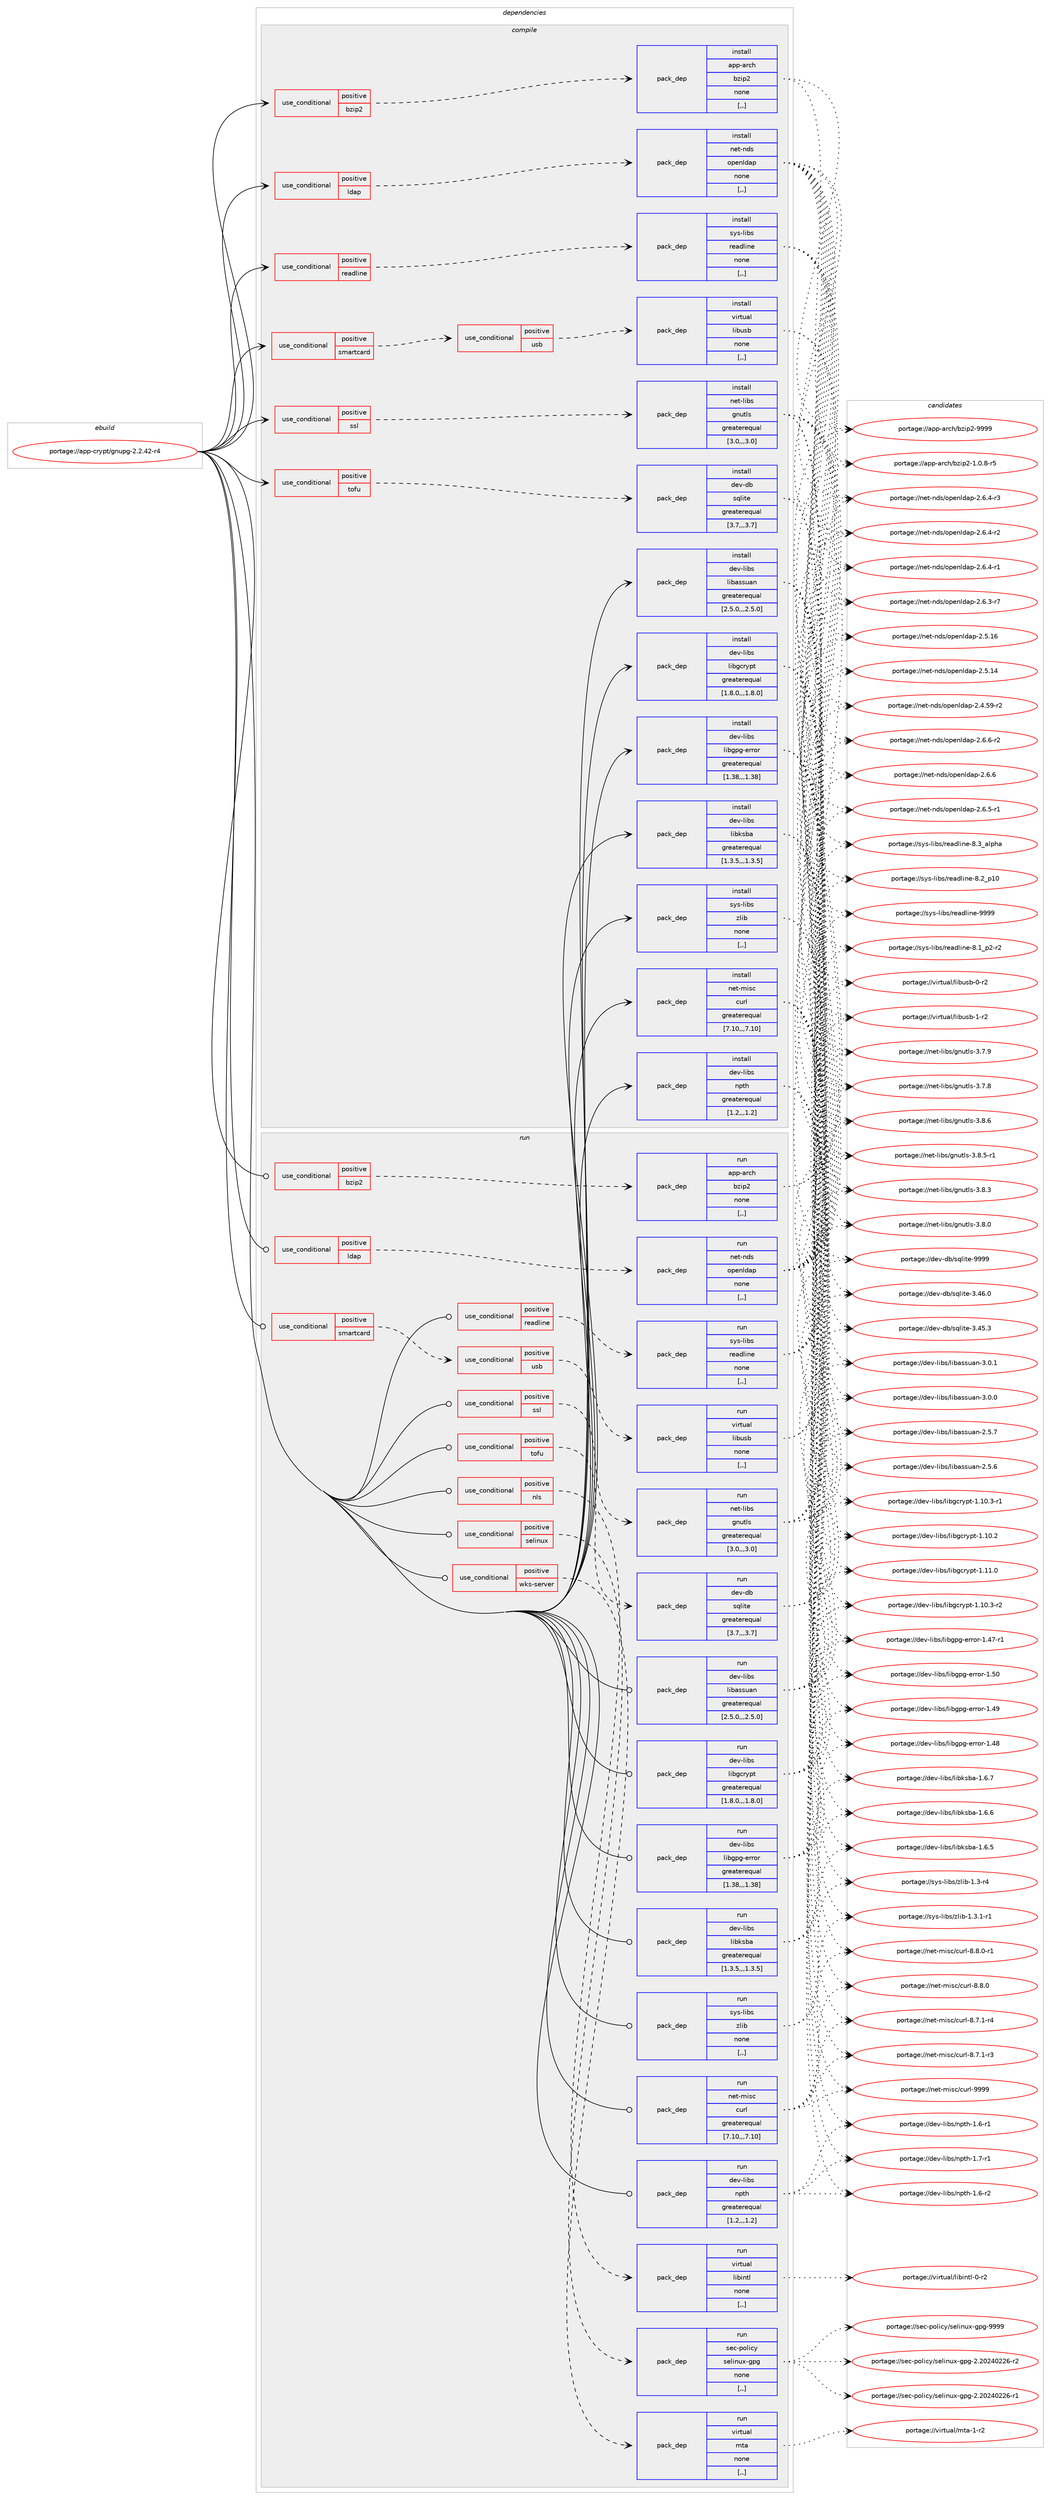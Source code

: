 digraph prolog {

# *************
# Graph options
# *************

newrank=true;
concentrate=true;
compound=true;
graph [rankdir=LR,fontname=Helvetica,fontsize=10,ranksep=1.5];#, ranksep=2.5, nodesep=0.2];
edge  [arrowhead=vee];
node  [fontname=Helvetica,fontsize=10];

# **********
# The ebuild
# **********

subgraph cluster_leftcol {
color=gray;
label=<<i>ebuild</i>>;
id [label="portage://app-crypt/gnupg-2.2.42-r4", color=red, width=4, href="../app-crypt/gnupg-2.2.42-r4.svg"];
}

# ****************
# The dependencies
# ****************

subgraph cluster_midcol {
color=gray;
label=<<i>dependencies</i>>;
subgraph cluster_compile {
fillcolor="#eeeeee";
style=filled;
label=<<i>compile</i>>;
subgraph cond3407 {
dependency12754 [label=<<TABLE BORDER="0" CELLBORDER="1" CELLSPACING="0" CELLPADDING="4"><TR><TD ROWSPAN="3" CELLPADDING="10">use_conditional</TD></TR><TR><TD>positive</TD></TR><TR><TD>bzip2</TD></TR></TABLE>>, shape=none, color=red];
subgraph pack9278 {
dependency12755 [label=<<TABLE BORDER="0" CELLBORDER="1" CELLSPACING="0" CELLPADDING="4" WIDTH="220"><TR><TD ROWSPAN="6" CELLPADDING="30">pack_dep</TD></TR><TR><TD WIDTH="110">install</TD></TR><TR><TD>app-arch</TD></TR><TR><TD>bzip2</TD></TR><TR><TD>none</TD></TR><TR><TD>[,,]</TD></TR></TABLE>>, shape=none, color=blue];
}
dependency12754:e -> dependency12755:w [weight=20,style="dashed",arrowhead="vee"];
}
id:e -> dependency12754:w [weight=20,style="solid",arrowhead="vee"];
subgraph cond3408 {
dependency12756 [label=<<TABLE BORDER="0" CELLBORDER="1" CELLSPACING="0" CELLPADDING="4"><TR><TD ROWSPAN="3" CELLPADDING="10">use_conditional</TD></TR><TR><TD>positive</TD></TR><TR><TD>ldap</TD></TR></TABLE>>, shape=none, color=red];
subgraph pack9279 {
dependency12757 [label=<<TABLE BORDER="0" CELLBORDER="1" CELLSPACING="0" CELLPADDING="4" WIDTH="220"><TR><TD ROWSPAN="6" CELLPADDING="30">pack_dep</TD></TR><TR><TD WIDTH="110">install</TD></TR><TR><TD>net-nds</TD></TR><TR><TD>openldap</TD></TR><TR><TD>none</TD></TR><TR><TD>[,,]</TD></TR></TABLE>>, shape=none, color=blue];
}
dependency12756:e -> dependency12757:w [weight=20,style="dashed",arrowhead="vee"];
}
id:e -> dependency12756:w [weight=20,style="solid",arrowhead="vee"];
subgraph cond3409 {
dependency12758 [label=<<TABLE BORDER="0" CELLBORDER="1" CELLSPACING="0" CELLPADDING="4"><TR><TD ROWSPAN="3" CELLPADDING="10">use_conditional</TD></TR><TR><TD>positive</TD></TR><TR><TD>readline</TD></TR></TABLE>>, shape=none, color=red];
subgraph pack9280 {
dependency12759 [label=<<TABLE BORDER="0" CELLBORDER="1" CELLSPACING="0" CELLPADDING="4" WIDTH="220"><TR><TD ROWSPAN="6" CELLPADDING="30">pack_dep</TD></TR><TR><TD WIDTH="110">install</TD></TR><TR><TD>sys-libs</TD></TR><TR><TD>readline</TD></TR><TR><TD>none</TD></TR><TR><TD>[,,]</TD></TR></TABLE>>, shape=none, color=blue];
}
dependency12758:e -> dependency12759:w [weight=20,style="dashed",arrowhead="vee"];
}
id:e -> dependency12758:w [weight=20,style="solid",arrowhead="vee"];
subgraph cond3410 {
dependency12760 [label=<<TABLE BORDER="0" CELLBORDER="1" CELLSPACING="0" CELLPADDING="4"><TR><TD ROWSPAN="3" CELLPADDING="10">use_conditional</TD></TR><TR><TD>positive</TD></TR><TR><TD>smartcard</TD></TR></TABLE>>, shape=none, color=red];
subgraph cond3411 {
dependency12761 [label=<<TABLE BORDER="0" CELLBORDER="1" CELLSPACING="0" CELLPADDING="4"><TR><TD ROWSPAN="3" CELLPADDING="10">use_conditional</TD></TR><TR><TD>positive</TD></TR><TR><TD>usb</TD></TR></TABLE>>, shape=none, color=red];
subgraph pack9281 {
dependency12762 [label=<<TABLE BORDER="0" CELLBORDER="1" CELLSPACING="0" CELLPADDING="4" WIDTH="220"><TR><TD ROWSPAN="6" CELLPADDING="30">pack_dep</TD></TR><TR><TD WIDTH="110">install</TD></TR><TR><TD>virtual</TD></TR><TR><TD>libusb</TD></TR><TR><TD>none</TD></TR><TR><TD>[,,]</TD></TR></TABLE>>, shape=none, color=blue];
}
dependency12761:e -> dependency12762:w [weight=20,style="dashed",arrowhead="vee"];
}
dependency12760:e -> dependency12761:w [weight=20,style="dashed",arrowhead="vee"];
}
id:e -> dependency12760:w [weight=20,style="solid",arrowhead="vee"];
subgraph cond3412 {
dependency12763 [label=<<TABLE BORDER="0" CELLBORDER="1" CELLSPACING="0" CELLPADDING="4"><TR><TD ROWSPAN="3" CELLPADDING="10">use_conditional</TD></TR><TR><TD>positive</TD></TR><TR><TD>ssl</TD></TR></TABLE>>, shape=none, color=red];
subgraph pack9282 {
dependency12764 [label=<<TABLE BORDER="0" CELLBORDER="1" CELLSPACING="0" CELLPADDING="4" WIDTH="220"><TR><TD ROWSPAN="6" CELLPADDING="30">pack_dep</TD></TR><TR><TD WIDTH="110">install</TD></TR><TR><TD>net-libs</TD></TR><TR><TD>gnutls</TD></TR><TR><TD>greaterequal</TD></TR><TR><TD>[3.0,,,3.0]</TD></TR></TABLE>>, shape=none, color=blue];
}
dependency12763:e -> dependency12764:w [weight=20,style="dashed",arrowhead="vee"];
}
id:e -> dependency12763:w [weight=20,style="solid",arrowhead="vee"];
subgraph cond3413 {
dependency12765 [label=<<TABLE BORDER="0" CELLBORDER="1" CELLSPACING="0" CELLPADDING="4"><TR><TD ROWSPAN="3" CELLPADDING="10">use_conditional</TD></TR><TR><TD>positive</TD></TR><TR><TD>tofu</TD></TR></TABLE>>, shape=none, color=red];
subgraph pack9283 {
dependency12766 [label=<<TABLE BORDER="0" CELLBORDER="1" CELLSPACING="0" CELLPADDING="4" WIDTH="220"><TR><TD ROWSPAN="6" CELLPADDING="30">pack_dep</TD></TR><TR><TD WIDTH="110">install</TD></TR><TR><TD>dev-db</TD></TR><TR><TD>sqlite</TD></TR><TR><TD>greaterequal</TD></TR><TR><TD>[3.7,,,3.7]</TD></TR></TABLE>>, shape=none, color=blue];
}
dependency12765:e -> dependency12766:w [weight=20,style="dashed",arrowhead="vee"];
}
id:e -> dependency12765:w [weight=20,style="solid",arrowhead="vee"];
subgraph pack9284 {
dependency12767 [label=<<TABLE BORDER="0" CELLBORDER="1" CELLSPACING="0" CELLPADDING="4" WIDTH="220"><TR><TD ROWSPAN="6" CELLPADDING="30">pack_dep</TD></TR><TR><TD WIDTH="110">install</TD></TR><TR><TD>dev-libs</TD></TR><TR><TD>libassuan</TD></TR><TR><TD>greaterequal</TD></TR><TR><TD>[2.5.0,,,2.5.0]</TD></TR></TABLE>>, shape=none, color=blue];
}
id:e -> dependency12767:w [weight=20,style="solid",arrowhead="vee"];
subgraph pack9285 {
dependency12768 [label=<<TABLE BORDER="0" CELLBORDER="1" CELLSPACING="0" CELLPADDING="4" WIDTH="220"><TR><TD ROWSPAN="6" CELLPADDING="30">pack_dep</TD></TR><TR><TD WIDTH="110">install</TD></TR><TR><TD>dev-libs</TD></TR><TR><TD>libgcrypt</TD></TR><TR><TD>greaterequal</TD></TR><TR><TD>[1.8.0,,,1.8.0]</TD></TR></TABLE>>, shape=none, color=blue];
}
id:e -> dependency12768:w [weight=20,style="solid",arrowhead="vee"];
subgraph pack9286 {
dependency12769 [label=<<TABLE BORDER="0" CELLBORDER="1" CELLSPACING="0" CELLPADDING="4" WIDTH="220"><TR><TD ROWSPAN="6" CELLPADDING="30">pack_dep</TD></TR><TR><TD WIDTH="110">install</TD></TR><TR><TD>dev-libs</TD></TR><TR><TD>libgpg-error</TD></TR><TR><TD>greaterequal</TD></TR><TR><TD>[1.38,,,1.38]</TD></TR></TABLE>>, shape=none, color=blue];
}
id:e -> dependency12769:w [weight=20,style="solid",arrowhead="vee"];
subgraph pack9287 {
dependency12770 [label=<<TABLE BORDER="0" CELLBORDER="1" CELLSPACING="0" CELLPADDING="4" WIDTH="220"><TR><TD ROWSPAN="6" CELLPADDING="30">pack_dep</TD></TR><TR><TD WIDTH="110">install</TD></TR><TR><TD>dev-libs</TD></TR><TR><TD>libksba</TD></TR><TR><TD>greaterequal</TD></TR><TR><TD>[1.3.5,,,1.3.5]</TD></TR></TABLE>>, shape=none, color=blue];
}
id:e -> dependency12770:w [weight=20,style="solid",arrowhead="vee"];
subgraph pack9288 {
dependency12771 [label=<<TABLE BORDER="0" CELLBORDER="1" CELLSPACING="0" CELLPADDING="4" WIDTH="220"><TR><TD ROWSPAN="6" CELLPADDING="30">pack_dep</TD></TR><TR><TD WIDTH="110">install</TD></TR><TR><TD>dev-libs</TD></TR><TR><TD>npth</TD></TR><TR><TD>greaterequal</TD></TR><TR><TD>[1.2,,,1.2]</TD></TR></TABLE>>, shape=none, color=blue];
}
id:e -> dependency12771:w [weight=20,style="solid",arrowhead="vee"];
subgraph pack9289 {
dependency12772 [label=<<TABLE BORDER="0" CELLBORDER="1" CELLSPACING="0" CELLPADDING="4" WIDTH="220"><TR><TD ROWSPAN="6" CELLPADDING="30">pack_dep</TD></TR><TR><TD WIDTH="110">install</TD></TR><TR><TD>net-misc</TD></TR><TR><TD>curl</TD></TR><TR><TD>greaterequal</TD></TR><TR><TD>[7.10,,,7.10]</TD></TR></TABLE>>, shape=none, color=blue];
}
id:e -> dependency12772:w [weight=20,style="solid",arrowhead="vee"];
subgraph pack9290 {
dependency12773 [label=<<TABLE BORDER="0" CELLBORDER="1" CELLSPACING="0" CELLPADDING="4" WIDTH="220"><TR><TD ROWSPAN="6" CELLPADDING="30">pack_dep</TD></TR><TR><TD WIDTH="110">install</TD></TR><TR><TD>sys-libs</TD></TR><TR><TD>zlib</TD></TR><TR><TD>none</TD></TR><TR><TD>[,,]</TD></TR></TABLE>>, shape=none, color=blue];
}
id:e -> dependency12773:w [weight=20,style="solid",arrowhead="vee"];
}
subgraph cluster_compileandrun {
fillcolor="#eeeeee";
style=filled;
label=<<i>compile and run</i>>;
}
subgraph cluster_run {
fillcolor="#eeeeee";
style=filled;
label=<<i>run</i>>;
subgraph cond3414 {
dependency12774 [label=<<TABLE BORDER="0" CELLBORDER="1" CELLSPACING="0" CELLPADDING="4"><TR><TD ROWSPAN="3" CELLPADDING="10">use_conditional</TD></TR><TR><TD>positive</TD></TR><TR><TD>bzip2</TD></TR></TABLE>>, shape=none, color=red];
subgraph pack9291 {
dependency12775 [label=<<TABLE BORDER="0" CELLBORDER="1" CELLSPACING="0" CELLPADDING="4" WIDTH="220"><TR><TD ROWSPAN="6" CELLPADDING="30">pack_dep</TD></TR><TR><TD WIDTH="110">run</TD></TR><TR><TD>app-arch</TD></TR><TR><TD>bzip2</TD></TR><TR><TD>none</TD></TR><TR><TD>[,,]</TD></TR></TABLE>>, shape=none, color=blue];
}
dependency12774:e -> dependency12775:w [weight=20,style="dashed",arrowhead="vee"];
}
id:e -> dependency12774:w [weight=20,style="solid",arrowhead="odot"];
subgraph cond3415 {
dependency12776 [label=<<TABLE BORDER="0" CELLBORDER="1" CELLSPACING="0" CELLPADDING="4"><TR><TD ROWSPAN="3" CELLPADDING="10">use_conditional</TD></TR><TR><TD>positive</TD></TR><TR><TD>ldap</TD></TR></TABLE>>, shape=none, color=red];
subgraph pack9292 {
dependency12777 [label=<<TABLE BORDER="0" CELLBORDER="1" CELLSPACING="0" CELLPADDING="4" WIDTH="220"><TR><TD ROWSPAN="6" CELLPADDING="30">pack_dep</TD></TR><TR><TD WIDTH="110">run</TD></TR><TR><TD>net-nds</TD></TR><TR><TD>openldap</TD></TR><TR><TD>none</TD></TR><TR><TD>[,,]</TD></TR></TABLE>>, shape=none, color=blue];
}
dependency12776:e -> dependency12777:w [weight=20,style="dashed",arrowhead="vee"];
}
id:e -> dependency12776:w [weight=20,style="solid",arrowhead="odot"];
subgraph cond3416 {
dependency12778 [label=<<TABLE BORDER="0" CELLBORDER="1" CELLSPACING="0" CELLPADDING="4"><TR><TD ROWSPAN="3" CELLPADDING="10">use_conditional</TD></TR><TR><TD>positive</TD></TR><TR><TD>nls</TD></TR></TABLE>>, shape=none, color=red];
subgraph pack9293 {
dependency12779 [label=<<TABLE BORDER="0" CELLBORDER="1" CELLSPACING="0" CELLPADDING="4" WIDTH="220"><TR><TD ROWSPAN="6" CELLPADDING="30">pack_dep</TD></TR><TR><TD WIDTH="110">run</TD></TR><TR><TD>virtual</TD></TR><TR><TD>libintl</TD></TR><TR><TD>none</TD></TR><TR><TD>[,,]</TD></TR></TABLE>>, shape=none, color=blue];
}
dependency12778:e -> dependency12779:w [weight=20,style="dashed",arrowhead="vee"];
}
id:e -> dependency12778:w [weight=20,style="solid",arrowhead="odot"];
subgraph cond3417 {
dependency12780 [label=<<TABLE BORDER="0" CELLBORDER="1" CELLSPACING="0" CELLPADDING="4"><TR><TD ROWSPAN="3" CELLPADDING="10">use_conditional</TD></TR><TR><TD>positive</TD></TR><TR><TD>readline</TD></TR></TABLE>>, shape=none, color=red];
subgraph pack9294 {
dependency12781 [label=<<TABLE BORDER="0" CELLBORDER="1" CELLSPACING="0" CELLPADDING="4" WIDTH="220"><TR><TD ROWSPAN="6" CELLPADDING="30">pack_dep</TD></TR><TR><TD WIDTH="110">run</TD></TR><TR><TD>sys-libs</TD></TR><TR><TD>readline</TD></TR><TR><TD>none</TD></TR><TR><TD>[,,]</TD></TR></TABLE>>, shape=none, color=blue];
}
dependency12780:e -> dependency12781:w [weight=20,style="dashed",arrowhead="vee"];
}
id:e -> dependency12780:w [weight=20,style="solid",arrowhead="odot"];
subgraph cond3418 {
dependency12782 [label=<<TABLE BORDER="0" CELLBORDER="1" CELLSPACING="0" CELLPADDING="4"><TR><TD ROWSPAN="3" CELLPADDING="10">use_conditional</TD></TR><TR><TD>positive</TD></TR><TR><TD>selinux</TD></TR></TABLE>>, shape=none, color=red];
subgraph pack9295 {
dependency12783 [label=<<TABLE BORDER="0" CELLBORDER="1" CELLSPACING="0" CELLPADDING="4" WIDTH="220"><TR><TD ROWSPAN="6" CELLPADDING="30">pack_dep</TD></TR><TR><TD WIDTH="110">run</TD></TR><TR><TD>sec-policy</TD></TR><TR><TD>selinux-gpg</TD></TR><TR><TD>none</TD></TR><TR><TD>[,,]</TD></TR></TABLE>>, shape=none, color=blue];
}
dependency12782:e -> dependency12783:w [weight=20,style="dashed",arrowhead="vee"];
}
id:e -> dependency12782:w [weight=20,style="solid",arrowhead="odot"];
subgraph cond3419 {
dependency12784 [label=<<TABLE BORDER="0" CELLBORDER="1" CELLSPACING="0" CELLPADDING="4"><TR><TD ROWSPAN="3" CELLPADDING="10">use_conditional</TD></TR><TR><TD>positive</TD></TR><TR><TD>smartcard</TD></TR></TABLE>>, shape=none, color=red];
subgraph cond3420 {
dependency12785 [label=<<TABLE BORDER="0" CELLBORDER="1" CELLSPACING="0" CELLPADDING="4"><TR><TD ROWSPAN="3" CELLPADDING="10">use_conditional</TD></TR><TR><TD>positive</TD></TR><TR><TD>usb</TD></TR></TABLE>>, shape=none, color=red];
subgraph pack9296 {
dependency12786 [label=<<TABLE BORDER="0" CELLBORDER="1" CELLSPACING="0" CELLPADDING="4" WIDTH="220"><TR><TD ROWSPAN="6" CELLPADDING="30">pack_dep</TD></TR><TR><TD WIDTH="110">run</TD></TR><TR><TD>virtual</TD></TR><TR><TD>libusb</TD></TR><TR><TD>none</TD></TR><TR><TD>[,,]</TD></TR></TABLE>>, shape=none, color=blue];
}
dependency12785:e -> dependency12786:w [weight=20,style="dashed",arrowhead="vee"];
}
dependency12784:e -> dependency12785:w [weight=20,style="dashed",arrowhead="vee"];
}
id:e -> dependency12784:w [weight=20,style="solid",arrowhead="odot"];
subgraph cond3421 {
dependency12787 [label=<<TABLE BORDER="0" CELLBORDER="1" CELLSPACING="0" CELLPADDING="4"><TR><TD ROWSPAN="3" CELLPADDING="10">use_conditional</TD></TR><TR><TD>positive</TD></TR><TR><TD>ssl</TD></TR></TABLE>>, shape=none, color=red];
subgraph pack9297 {
dependency12788 [label=<<TABLE BORDER="0" CELLBORDER="1" CELLSPACING="0" CELLPADDING="4" WIDTH="220"><TR><TD ROWSPAN="6" CELLPADDING="30">pack_dep</TD></TR><TR><TD WIDTH="110">run</TD></TR><TR><TD>net-libs</TD></TR><TR><TD>gnutls</TD></TR><TR><TD>greaterequal</TD></TR><TR><TD>[3.0,,,3.0]</TD></TR></TABLE>>, shape=none, color=blue];
}
dependency12787:e -> dependency12788:w [weight=20,style="dashed",arrowhead="vee"];
}
id:e -> dependency12787:w [weight=20,style="solid",arrowhead="odot"];
subgraph cond3422 {
dependency12789 [label=<<TABLE BORDER="0" CELLBORDER="1" CELLSPACING="0" CELLPADDING="4"><TR><TD ROWSPAN="3" CELLPADDING="10">use_conditional</TD></TR><TR><TD>positive</TD></TR><TR><TD>tofu</TD></TR></TABLE>>, shape=none, color=red];
subgraph pack9298 {
dependency12790 [label=<<TABLE BORDER="0" CELLBORDER="1" CELLSPACING="0" CELLPADDING="4" WIDTH="220"><TR><TD ROWSPAN="6" CELLPADDING="30">pack_dep</TD></TR><TR><TD WIDTH="110">run</TD></TR><TR><TD>dev-db</TD></TR><TR><TD>sqlite</TD></TR><TR><TD>greaterequal</TD></TR><TR><TD>[3.7,,,3.7]</TD></TR></TABLE>>, shape=none, color=blue];
}
dependency12789:e -> dependency12790:w [weight=20,style="dashed",arrowhead="vee"];
}
id:e -> dependency12789:w [weight=20,style="solid",arrowhead="odot"];
subgraph cond3423 {
dependency12791 [label=<<TABLE BORDER="0" CELLBORDER="1" CELLSPACING="0" CELLPADDING="4"><TR><TD ROWSPAN="3" CELLPADDING="10">use_conditional</TD></TR><TR><TD>positive</TD></TR><TR><TD>wks-server</TD></TR></TABLE>>, shape=none, color=red];
subgraph pack9299 {
dependency12792 [label=<<TABLE BORDER="0" CELLBORDER="1" CELLSPACING="0" CELLPADDING="4" WIDTH="220"><TR><TD ROWSPAN="6" CELLPADDING="30">pack_dep</TD></TR><TR><TD WIDTH="110">run</TD></TR><TR><TD>virtual</TD></TR><TR><TD>mta</TD></TR><TR><TD>none</TD></TR><TR><TD>[,,]</TD></TR></TABLE>>, shape=none, color=blue];
}
dependency12791:e -> dependency12792:w [weight=20,style="dashed",arrowhead="vee"];
}
id:e -> dependency12791:w [weight=20,style="solid",arrowhead="odot"];
subgraph pack9300 {
dependency12793 [label=<<TABLE BORDER="0" CELLBORDER="1" CELLSPACING="0" CELLPADDING="4" WIDTH="220"><TR><TD ROWSPAN="6" CELLPADDING="30">pack_dep</TD></TR><TR><TD WIDTH="110">run</TD></TR><TR><TD>dev-libs</TD></TR><TR><TD>libassuan</TD></TR><TR><TD>greaterequal</TD></TR><TR><TD>[2.5.0,,,2.5.0]</TD></TR></TABLE>>, shape=none, color=blue];
}
id:e -> dependency12793:w [weight=20,style="solid",arrowhead="odot"];
subgraph pack9301 {
dependency12794 [label=<<TABLE BORDER="0" CELLBORDER="1" CELLSPACING="0" CELLPADDING="4" WIDTH="220"><TR><TD ROWSPAN="6" CELLPADDING="30">pack_dep</TD></TR><TR><TD WIDTH="110">run</TD></TR><TR><TD>dev-libs</TD></TR><TR><TD>libgcrypt</TD></TR><TR><TD>greaterequal</TD></TR><TR><TD>[1.8.0,,,1.8.0]</TD></TR></TABLE>>, shape=none, color=blue];
}
id:e -> dependency12794:w [weight=20,style="solid",arrowhead="odot"];
subgraph pack9302 {
dependency12795 [label=<<TABLE BORDER="0" CELLBORDER="1" CELLSPACING="0" CELLPADDING="4" WIDTH="220"><TR><TD ROWSPAN="6" CELLPADDING="30">pack_dep</TD></TR><TR><TD WIDTH="110">run</TD></TR><TR><TD>dev-libs</TD></TR><TR><TD>libgpg-error</TD></TR><TR><TD>greaterequal</TD></TR><TR><TD>[1.38,,,1.38]</TD></TR></TABLE>>, shape=none, color=blue];
}
id:e -> dependency12795:w [weight=20,style="solid",arrowhead="odot"];
subgraph pack9303 {
dependency12796 [label=<<TABLE BORDER="0" CELLBORDER="1" CELLSPACING="0" CELLPADDING="4" WIDTH="220"><TR><TD ROWSPAN="6" CELLPADDING="30">pack_dep</TD></TR><TR><TD WIDTH="110">run</TD></TR><TR><TD>dev-libs</TD></TR><TR><TD>libksba</TD></TR><TR><TD>greaterequal</TD></TR><TR><TD>[1.3.5,,,1.3.5]</TD></TR></TABLE>>, shape=none, color=blue];
}
id:e -> dependency12796:w [weight=20,style="solid",arrowhead="odot"];
subgraph pack9304 {
dependency12797 [label=<<TABLE BORDER="0" CELLBORDER="1" CELLSPACING="0" CELLPADDING="4" WIDTH="220"><TR><TD ROWSPAN="6" CELLPADDING="30">pack_dep</TD></TR><TR><TD WIDTH="110">run</TD></TR><TR><TD>dev-libs</TD></TR><TR><TD>npth</TD></TR><TR><TD>greaterequal</TD></TR><TR><TD>[1.2,,,1.2]</TD></TR></TABLE>>, shape=none, color=blue];
}
id:e -> dependency12797:w [weight=20,style="solid",arrowhead="odot"];
subgraph pack9305 {
dependency12798 [label=<<TABLE BORDER="0" CELLBORDER="1" CELLSPACING="0" CELLPADDING="4" WIDTH="220"><TR><TD ROWSPAN="6" CELLPADDING="30">pack_dep</TD></TR><TR><TD WIDTH="110">run</TD></TR><TR><TD>net-misc</TD></TR><TR><TD>curl</TD></TR><TR><TD>greaterequal</TD></TR><TR><TD>[7.10,,,7.10]</TD></TR></TABLE>>, shape=none, color=blue];
}
id:e -> dependency12798:w [weight=20,style="solid",arrowhead="odot"];
subgraph pack9306 {
dependency12799 [label=<<TABLE BORDER="0" CELLBORDER="1" CELLSPACING="0" CELLPADDING="4" WIDTH="220"><TR><TD ROWSPAN="6" CELLPADDING="30">pack_dep</TD></TR><TR><TD WIDTH="110">run</TD></TR><TR><TD>sys-libs</TD></TR><TR><TD>zlib</TD></TR><TR><TD>none</TD></TR><TR><TD>[,,]</TD></TR></TABLE>>, shape=none, color=blue];
}
id:e -> dependency12799:w [weight=20,style="solid",arrowhead="odot"];
}
}

# **************
# The candidates
# **************

subgraph cluster_choices {
rank=same;
color=gray;
label=<<i>candidates</i>>;

subgraph choice9278 {
color=black;
nodesep=1;
choice971121124597114991044798122105112504557575757 [label="portage://app-arch/bzip2-9999", color=red, width=4,href="../app-arch/bzip2-9999.svg"];
choice971121124597114991044798122105112504549464846564511453 [label="portage://app-arch/bzip2-1.0.8-r5", color=red, width=4,href="../app-arch/bzip2-1.0.8-r5.svg"];
dependency12755:e -> choice971121124597114991044798122105112504557575757:w [style=dotted,weight="100"];
dependency12755:e -> choice971121124597114991044798122105112504549464846564511453:w [style=dotted,weight="100"];
}
subgraph choice9279 {
color=black;
nodesep=1;
choice1101011164511010011547111112101110108100971124550465446544511450 [label="portage://net-nds/openldap-2.6.6-r2", color=red, width=4,href="../net-nds/openldap-2.6.6-r2.svg"];
choice110101116451101001154711111210111010810097112455046544654 [label="portage://net-nds/openldap-2.6.6", color=red, width=4,href="../net-nds/openldap-2.6.6.svg"];
choice1101011164511010011547111112101110108100971124550465446534511449 [label="portage://net-nds/openldap-2.6.5-r1", color=red, width=4,href="../net-nds/openldap-2.6.5-r1.svg"];
choice1101011164511010011547111112101110108100971124550465446524511451 [label="portage://net-nds/openldap-2.6.4-r3", color=red, width=4,href="../net-nds/openldap-2.6.4-r3.svg"];
choice1101011164511010011547111112101110108100971124550465446524511450 [label="portage://net-nds/openldap-2.6.4-r2", color=red, width=4,href="../net-nds/openldap-2.6.4-r2.svg"];
choice1101011164511010011547111112101110108100971124550465446524511449 [label="portage://net-nds/openldap-2.6.4-r1", color=red, width=4,href="../net-nds/openldap-2.6.4-r1.svg"];
choice1101011164511010011547111112101110108100971124550465446514511455 [label="portage://net-nds/openldap-2.6.3-r7", color=red, width=4,href="../net-nds/openldap-2.6.3-r7.svg"];
choice11010111645110100115471111121011101081009711245504653464954 [label="portage://net-nds/openldap-2.5.16", color=red, width=4,href="../net-nds/openldap-2.5.16.svg"];
choice11010111645110100115471111121011101081009711245504653464952 [label="portage://net-nds/openldap-2.5.14", color=red, width=4,href="../net-nds/openldap-2.5.14.svg"];
choice110101116451101001154711111210111010810097112455046524653574511450 [label="portage://net-nds/openldap-2.4.59-r2", color=red, width=4,href="../net-nds/openldap-2.4.59-r2.svg"];
dependency12757:e -> choice1101011164511010011547111112101110108100971124550465446544511450:w [style=dotted,weight="100"];
dependency12757:e -> choice110101116451101001154711111210111010810097112455046544654:w [style=dotted,weight="100"];
dependency12757:e -> choice1101011164511010011547111112101110108100971124550465446534511449:w [style=dotted,weight="100"];
dependency12757:e -> choice1101011164511010011547111112101110108100971124550465446524511451:w [style=dotted,weight="100"];
dependency12757:e -> choice1101011164511010011547111112101110108100971124550465446524511450:w [style=dotted,weight="100"];
dependency12757:e -> choice1101011164511010011547111112101110108100971124550465446524511449:w [style=dotted,weight="100"];
dependency12757:e -> choice1101011164511010011547111112101110108100971124550465446514511455:w [style=dotted,weight="100"];
dependency12757:e -> choice11010111645110100115471111121011101081009711245504653464954:w [style=dotted,weight="100"];
dependency12757:e -> choice11010111645110100115471111121011101081009711245504653464952:w [style=dotted,weight="100"];
dependency12757:e -> choice110101116451101001154711111210111010810097112455046524653574511450:w [style=dotted,weight="100"];
}
subgraph choice9280 {
color=black;
nodesep=1;
choice115121115451081059811547114101971001081051101014557575757 [label="portage://sys-libs/readline-9999", color=red, width=4,href="../sys-libs/readline-9999.svg"];
choice1151211154510810598115471141019710010810511010145564651959710811210497 [label="portage://sys-libs/readline-8.3_alpha", color=red, width=4,href="../sys-libs/readline-8.3_alpha.svg"];
choice1151211154510810598115471141019710010810511010145564650951124948 [label="portage://sys-libs/readline-8.2_p10", color=red, width=4,href="../sys-libs/readline-8.2_p10.svg"];
choice115121115451081059811547114101971001081051101014556464995112504511450 [label="portage://sys-libs/readline-8.1_p2-r2", color=red, width=4,href="../sys-libs/readline-8.1_p2-r2.svg"];
dependency12759:e -> choice115121115451081059811547114101971001081051101014557575757:w [style=dotted,weight="100"];
dependency12759:e -> choice1151211154510810598115471141019710010810511010145564651959710811210497:w [style=dotted,weight="100"];
dependency12759:e -> choice1151211154510810598115471141019710010810511010145564650951124948:w [style=dotted,weight="100"];
dependency12759:e -> choice115121115451081059811547114101971001081051101014556464995112504511450:w [style=dotted,weight="100"];
}
subgraph choice9281 {
color=black;
nodesep=1;
choice1181051141161179710847108105981171159845494511450 [label="portage://virtual/libusb-1-r2", color=red, width=4,href="../virtual/libusb-1-r2.svg"];
choice1181051141161179710847108105981171159845484511450 [label="portage://virtual/libusb-0-r2", color=red, width=4,href="../virtual/libusb-0-r2.svg"];
dependency12762:e -> choice1181051141161179710847108105981171159845494511450:w [style=dotted,weight="100"];
dependency12762:e -> choice1181051141161179710847108105981171159845484511450:w [style=dotted,weight="100"];
}
subgraph choice9282 {
color=black;
nodesep=1;
choice110101116451081059811547103110117116108115455146564654 [label="portage://net-libs/gnutls-3.8.6", color=red, width=4,href="../net-libs/gnutls-3.8.6.svg"];
choice1101011164510810598115471031101171161081154551465646534511449 [label="portage://net-libs/gnutls-3.8.5-r1", color=red, width=4,href="../net-libs/gnutls-3.8.5-r1.svg"];
choice110101116451081059811547103110117116108115455146564651 [label="portage://net-libs/gnutls-3.8.3", color=red, width=4,href="../net-libs/gnutls-3.8.3.svg"];
choice110101116451081059811547103110117116108115455146564648 [label="portage://net-libs/gnutls-3.8.0", color=red, width=4,href="../net-libs/gnutls-3.8.0.svg"];
choice110101116451081059811547103110117116108115455146554657 [label="portage://net-libs/gnutls-3.7.9", color=red, width=4,href="../net-libs/gnutls-3.7.9.svg"];
choice110101116451081059811547103110117116108115455146554656 [label="portage://net-libs/gnutls-3.7.8", color=red, width=4,href="../net-libs/gnutls-3.7.8.svg"];
dependency12764:e -> choice110101116451081059811547103110117116108115455146564654:w [style=dotted,weight="100"];
dependency12764:e -> choice1101011164510810598115471031101171161081154551465646534511449:w [style=dotted,weight="100"];
dependency12764:e -> choice110101116451081059811547103110117116108115455146564651:w [style=dotted,weight="100"];
dependency12764:e -> choice110101116451081059811547103110117116108115455146564648:w [style=dotted,weight="100"];
dependency12764:e -> choice110101116451081059811547103110117116108115455146554657:w [style=dotted,weight="100"];
dependency12764:e -> choice110101116451081059811547103110117116108115455146554656:w [style=dotted,weight="100"];
}
subgraph choice9283 {
color=black;
nodesep=1;
choice1001011184510098471151131081051161014557575757 [label="portage://dev-db/sqlite-9999", color=red, width=4,href="../dev-db/sqlite-9999.svg"];
choice10010111845100984711511310810511610145514652544648 [label="portage://dev-db/sqlite-3.46.0", color=red, width=4,href="../dev-db/sqlite-3.46.0.svg"];
choice10010111845100984711511310810511610145514652534651 [label="portage://dev-db/sqlite-3.45.3", color=red, width=4,href="../dev-db/sqlite-3.45.3.svg"];
dependency12766:e -> choice1001011184510098471151131081051161014557575757:w [style=dotted,weight="100"];
dependency12766:e -> choice10010111845100984711511310810511610145514652544648:w [style=dotted,weight="100"];
dependency12766:e -> choice10010111845100984711511310810511610145514652534651:w [style=dotted,weight="100"];
}
subgraph choice9284 {
color=black;
nodesep=1;
choice100101118451081059811547108105989711511511797110455146484649 [label="portage://dev-libs/libassuan-3.0.1", color=red, width=4,href="../dev-libs/libassuan-3.0.1.svg"];
choice100101118451081059811547108105989711511511797110455146484648 [label="portage://dev-libs/libassuan-3.0.0", color=red, width=4,href="../dev-libs/libassuan-3.0.0.svg"];
choice100101118451081059811547108105989711511511797110455046534655 [label="portage://dev-libs/libassuan-2.5.7", color=red, width=4,href="../dev-libs/libassuan-2.5.7.svg"];
choice100101118451081059811547108105989711511511797110455046534654 [label="portage://dev-libs/libassuan-2.5.6", color=red, width=4,href="../dev-libs/libassuan-2.5.6.svg"];
dependency12767:e -> choice100101118451081059811547108105989711511511797110455146484649:w [style=dotted,weight="100"];
dependency12767:e -> choice100101118451081059811547108105989711511511797110455146484648:w [style=dotted,weight="100"];
dependency12767:e -> choice100101118451081059811547108105989711511511797110455046534655:w [style=dotted,weight="100"];
dependency12767:e -> choice100101118451081059811547108105989711511511797110455046534654:w [style=dotted,weight="100"];
}
subgraph choice9285 {
color=black;
nodesep=1;
choice100101118451081059811547108105981039911412111211645494649494648 [label="portage://dev-libs/libgcrypt-1.11.0", color=red, width=4,href="../dev-libs/libgcrypt-1.11.0.svg"];
choice1001011184510810598115471081059810399114121112116454946494846514511450 [label="portage://dev-libs/libgcrypt-1.10.3-r2", color=red, width=4,href="../dev-libs/libgcrypt-1.10.3-r2.svg"];
choice1001011184510810598115471081059810399114121112116454946494846514511449 [label="portage://dev-libs/libgcrypt-1.10.3-r1", color=red, width=4,href="../dev-libs/libgcrypt-1.10.3-r1.svg"];
choice100101118451081059811547108105981039911412111211645494649484650 [label="portage://dev-libs/libgcrypt-1.10.2", color=red, width=4,href="../dev-libs/libgcrypt-1.10.2.svg"];
dependency12768:e -> choice100101118451081059811547108105981039911412111211645494649494648:w [style=dotted,weight="100"];
dependency12768:e -> choice1001011184510810598115471081059810399114121112116454946494846514511450:w [style=dotted,weight="100"];
dependency12768:e -> choice1001011184510810598115471081059810399114121112116454946494846514511449:w [style=dotted,weight="100"];
dependency12768:e -> choice100101118451081059811547108105981039911412111211645494649484650:w [style=dotted,weight="100"];
}
subgraph choice9286 {
color=black;
nodesep=1;
choice10010111845108105981154710810598103112103451011141141111144549465348 [label="portage://dev-libs/libgpg-error-1.50", color=red, width=4,href="../dev-libs/libgpg-error-1.50.svg"];
choice10010111845108105981154710810598103112103451011141141111144549465257 [label="portage://dev-libs/libgpg-error-1.49", color=red, width=4,href="../dev-libs/libgpg-error-1.49.svg"];
choice10010111845108105981154710810598103112103451011141141111144549465256 [label="portage://dev-libs/libgpg-error-1.48", color=red, width=4,href="../dev-libs/libgpg-error-1.48.svg"];
choice100101118451081059811547108105981031121034510111411411111445494652554511449 [label="portage://dev-libs/libgpg-error-1.47-r1", color=red, width=4,href="../dev-libs/libgpg-error-1.47-r1.svg"];
dependency12769:e -> choice10010111845108105981154710810598103112103451011141141111144549465348:w [style=dotted,weight="100"];
dependency12769:e -> choice10010111845108105981154710810598103112103451011141141111144549465257:w [style=dotted,weight="100"];
dependency12769:e -> choice10010111845108105981154710810598103112103451011141141111144549465256:w [style=dotted,weight="100"];
dependency12769:e -> choice100101118451081059811547108105981031121034510111411411111445494652554511449:w [style=dotted,weight="100"];
}
subgraph choice9287 {
color=black;
nodesep=1;
choice100101118451081059811547108105981071159897454946544655 [label="portage://dev-libs/libksba-1.6.7", color=red, width=4,href="../dev-libs/libksba-1.6.7.svg"];
choice100101118451081059811547108105981071159897454946544654 [label="portage://dev-libs/libksba-1.6.6", color=red, width=4,href="../dev-libs/libksba-1.6.6.svg"];
choice100101118451081059811547108105981071159897454946544653 [label="portage://dev-libs/libksba-1.6.5", color=red, width=4,href="../dev-libs/libksba-1.6.5.svg"];
dependency12770:e -> choice100101118451081059811547108105981071159897454946544655:w [style=dotted,weight="100"];
dependency12770:e -> choice100101118451081059811547108105981071159897454946544654:w [style=dotted,weight="100"];
dependency12770:e -> choice100101118451081059811547108105981071159897454946544653:w [style=dotted,weight="100"];
}
subgraph choice9288 {
color=black;
nodesep=1;
choice100101118451081059811547110112116104454946554511449 [label="portage://dev-libs/npth-1.7-r1", color=red, width=4,href="../dev-libs/npth-1.7-r1.svg"];
choice100101118451081059811547110112116104454946544511450 [label="portage://dev-libs/npth-1.6-r2", color=red, width=4,href="../dev-libs/npth-1.6-r2.svg"];
choice100101118451081059811547110112116104454946544511449 [label="portage://dev-libs/npth-1.6-r1", color=red, width=4,href="../dev-libs/npth-1.6-r1.svg"];
dependency12771:e -> choice100101118451081059811547110112116104454946554511449:w [style=dotted,weight="100"];
dependency12771:e -> choice100101118451081059811547110112116104454946544511450:w [style=dotted,weight="100"];
dependency12771:e -> choice100101118451081059811547110112116104454946544511449:w [style=dotted,weight="100"];
}
subgraph choice9289 {
color=black;
nodesep=1;
choice110101116451091051159947991171141084557575757 [label="portage://net-misc/curl-9999", color=red, width=4,href="../net-misc/curl-9999.svg"];
choice110101116451091051159947991171141084556465646484511449 [label="portage://net-misc/curl-8.8.0-r1", color=red, width=4,href="../net-misc/curl-8.8.0-r1.svg"];
choice11010111645109105115994799117114108455646564648 [label="portage://net-misc/curl-8.8.0", color=red, width=4,href="../net-misc/curl-8.8.0.svg"];
choice110101116451091051159947991171141084556465546494511452 [label="portage://net-misc/curl-8.7.1-r4", color=red, width=4,href="../net-misc/curl-8.7.1-r4.svg"];
choice110101116451091051159947991171141084556465546494511451 [label="portage://net-misc/curl-8.7.1-r3", color=red, width=4,href="../net-misc/curl-8.7.1-r3.svg"];
dependency12772:e -> choice110101116451091051159947991171141084557575757:w [style=dotted,weight="100"];
dependency12772:e -> choice110101116451091051159947991171141084556465646484511449:w [style=dotted,weight="100"];
dependency12772:e -> choice11010111645109105115994799117114108455646564648:w [style=dotted,weight="100"];
dependency12772:e -> choice110101116451091051159947991171141084556465546494511452:w [style=dotted,weight="100"];
dependency12772:e -> choice110101116451091051159947991171141084556465546494511451:w [style=dotted,weight="100"];
}
subgraph choice9290 {
color=black;
nodesep=1;
choice115121115451081059811547122108105984549465146494511449 [label="portage://sys-libs/zlib-1.3.1-r1", color=red, width=4,href="../sys-libs/zlib-1.3.1-r1.svg"];
choice11512111545108105981154712210810598454946514511452 [label="portage://sys-libs/zlib-1.3-r4", color=red, width=4,href="../sys-libs/zlib-1.3-r4.svg"];
dependency12773:e -> choice115121115451081059811547122108105984549465146494511449:w [style=dotted,weight="100"];
dependency12773:e -> choice11512111545108105981154712210810598454946514511452:w [style=dotted,weight="100"];
}
subgraph choice9291 {
color=black;
nodesep=1;
choice971121124597114991044798122105112504557575757 [label="portage://app-arch/bzip2-9999", color=red, width=4,href="../app-arch/bzip2-9999.svg"];
choice971121124597114991044798122105112504549464846564511453 [label="portage://app-arch/bzip2-1.0.8-r5", color=red, width=4,href="../app-arch/bzip2-1.0.8-r5.svg"];
dependency12775:e -> choice971121124597114991044798122105112504557575757:w [style=dotted,weight="100"];
dependency12775:e -> choice971121124597114991044798122105112504549464846564511453:w [style=dotted,weight="100"];
}
subgraph choice9292 {
color=black;
nodesep=1;
choice1101011164511010011547111112101110108100971124550465446544511450 [label="portage://net-nds/openldap-2.6.6-r2", color=red, width=4,href="../net-nds/openldap-2.6.6-r2.svg"];
choice110101116451101001154711111210111010810097112455046544654 [label="portage://net-nds/openldap-2.6.6", color=red, width=4,href="../net-nds/openldap-2.6.6.svg"];
choice1101011164511010011547111112101110108100971124550465446534511449 [label="portage://net-nds/openldap-2.6.5-r1", color=red, width=4,href="../net-nds/openldap-2.6.5-r1.svg"];
choice1101011164511010011547111112101110108100971124550465446524511451 [label="portage://net-nds/openldap-2.6.4-r3", color=red, width=4,href="../net-nds/openldap-2.6.4-r3.svg"];
choice1101011164511010011547111112101110108100971124550465446524511450 [label="portage://net-nds/openldap-2.6.4-r2", color=red, width=4,href="../net-nds/openldap-2.6.4-r2.svg"];
choice1101011164511010011547111112101110108100971124550465446524511449 [label="portage://net-nds/openldap-2.6.4-r1", color=red, width=4,href="../net-nds/openldap-2.6.4-r1.svg"];
choice1101011164511010011547111112101110108100971124550465446514511455 [label="portage://net-nds/openldap-2.6.3-r7", color=red, width=4,href="../net-nds/openldap-2.6.3-r7.svg"];
choice11010111645110100115471111121011101081009711245504653464954 [label="portage://net-nds/openldap-2.5.16", color=red, width=4,href="../net-nds/openldap-2.5.16.svg"];
choice11010111645110100115471111121011101081009711245504653464952 [label="portage://net-nds/openldap-2.5.14", color=red, width=4,href="../net-nds/openldap-2.5.14.svg"];
choice110101116451101001154711111210111010810097112455046524653574511450 [label="portage://net-nds/openldap-2.4.59-r2", color=red, width=4,href="../net-nds/openldap-2.4.59-r2.svg"];
dependency12777:e -> choice1101011164511010011547111112101110108100971124550465446544511450:w [style=dotted,weight="100"];
dependency12777:e -> choice110101116451101001154711111210111010810097112455046544654:w [style=dotted,weight="100"];
dependency12777:e -> choice1101011164511010011547111112101110108100971124550465446534511449:w [style=dotted,weight="100"];
dependency12777:e -> choice1101011164511010011547111112101110108100971124550465446524511451:w [style=dotted,weight="100"];
dependency12777:e -> choice1101011164511010011547111112101110108100971124550465446524511450:w [style=dotted,weight="100"];
dependency12777:e -> choice1101011164511010011547111112101110108100971124550465446524511449:w [style=dotted,weight="100"];
dependency12777:e -> choice1101011164511010011547111112101110108100971124550465446514511455:w [style=dotted,weight="100"];
dependency12777:e -> choice11010111645110100115471111121011101081009711245504653464954:w [style=dotted,weight="100"];
dependency12777:e -> choice11010111645110100115471111121011101081009711245504653464952:w [style=dotted,weight="100"];
dependency12777:e -> choice110101116451101001154711111210111010810097112455046524653574511450:w [style=dotted,weight="100"];
}
subgraph choice9293 {
color=black;
nodesep=1;
choice11810511411611797108471081059810511011610845484511450 [label="portage://virtual/libintl-0-r2", color=red, width=4,href="../virtual/libintl-0-r2.svg"];
dependency12779:e -> choice11810511411611797108471081059810511011610845484511450:w [style=dotted,weight="100"];
}
subgraph choice9294 {
color=black;
nodesep=1;
choice115121115451081059811547114101971001081051101014557575757 [label="portage://sys-libs/readline-9999", color=red, width=4,href="../sys-libs/readline-9999.svg"];
choice1151211154510810598115471141019710010810511010145564651959710811210497 [label="portage://sys-libs/readline-8.3_alpha", color=red, width=4,href="../sys-libs/readline-8.3_alpha.svg"];
choice1151211154510810598115471141019710010810511010145564650951124948 [label="portage://sys-libs/readline-8.2_p10", color=red, width=4,href="../sys-libs/readline-8.2_p10.svg"];
choice115121115451081059811547114101971001081051101014556464995112504511450 [label="portage://sys-libs/readline-8.1_p2-r2", color=red, width=4,href="../sys-libs/readline-8.1_p2-r2.svg"];
dependency12781:e -> choice115121115451081059811547114101971001081051101014557575757:w [style=dotted,weight="100"];
dependency12781:e -> choice1151211154510810598115471141019710010810511010145564651959710811210497:w [style=dotted,weight="100"];
dependency12781:e -> choice1151211154510810598115471141019710010810511010145564650951124948:w [style=dotted,weight="100"];
dependency12781:e -> choice115121115451081059811547114101971001081051101014556464995112504511450:w [style=dotted,weight="100"];
}
subgraph choice9295 {
color=black;
nodesep=1;
choice11510199451121111081059912147115101108105110117120451031121034557575757 [label="portage://sec-policy/selinux-gpg-9999", color=red, width=4,href="../sec-policy/selinux-gpg-9999.svg"];
choice115101994511211110810599121471151011081051101171204510311210345504650485052485050544511450 [label="portage://sec-policy/selinux-gpg-2.20240226-r2", color=red, width=4,href="../sec-policy/selinux-gpg-2.20240226-r2.svg"];
choice115101994511211110810599121471151011081051101171204510311210345504650485052485050544511449 [label="portage://sec-policy/selinux-gpg-2.20240226-r1", color=red, width=4,href="../sec-policy/selinux-gpg-2.20240226-r1.svg"];
dependency12783:e -> choice11510199451121111081059912147115101108105110117120451031121034557575757:w [style=dotted,weight="100"];
dependency12783:e -> choice115101994511211110810599121471151011081051101171204510311210345504650485052485050544511450:w [style=dotted,weight="100"];
dependency12783:e -> choice115101994511211110810599121471151011081051101171204510311210345504650485052485050544511449:w [style=dotted,weight="100"];
}
subgraph choice9296 {
color=black;
nodesep=1;
choice1181051141161179710847108105981171159845494511450 [label="portage://virtual/libusb-1-r2", color=red, width=4,href="../virtual/libusb-1-r2.svg"];
choice1181051141161179710847108105981171159845484511450 [label="portage://virtual/libusb-0-r2", color=red, width=4,href="../virtual/libusb-0-r2.svg"];
dependency12786:e -> choice1181051141161179710847108105981171159845494511450:w [style=dotted,weight="100"];
dependency12786:e -> choice1181051141161179710847108105981171159845484511450:w [style=dotted,weight="100"];
}
subgraph choice9297 {
color=black;
nodesep=1;
choice110101116451081059811547103110117116108115455146564654 [label="portage://net-libs/gnutls-3.8.6", color=red, width=4,href="../net-libs/gnutls-3.8.6.svg"];
choice1101011164510810598115471031101171161081154551465646534511449 [label="portage://net-libs/gnutls-3.8.5-r1", color=red, width=4,href="../net-libs/gnutls-3.8.5-r1.svg"];
choice110101116451081059811547103110117116108115455146564651 [label="portage://net-libs/gnutls-3.8.3", color=red, width=4,href="../net-libs/gnutls-3.8.3.svg"];
choice110101116451081059811547103110117116108115455146564648 [label="portage://net-libs/gnutls-3.8.0", color=red, width=4,href="../net-libs/gnutls-3.8.0.svg"];
choice110101116451081059811547103110117116108115455146554657 [label="portage://net-libs/gnutls-3.7.9", color=red, width=4,href="../net-libs/gnutls-3.7.9.svg"];
choice110101116451081059811547103110117116108115455146554656 [label="portage://net-libs/gnutls-3.7.8", color=red, width=4,href="../net-libs/gnutls-3.7.8.svg"];
dependency12788:e -> choice110101116451081059811547103110117116108115455146564654:w [style=dotted,weight="100"];
dependency12788:e -> choice1101011164510810598115471031101171161081154551465646534511449:w [style=dotted,weight="100"];
dependency12788:e -> choice110101116451081059811547103110117116108115455146564651:w [style=dotted,weight="100"];
dependency12788:e -> choice110101116451081059811547103110117116108115455146564648:w [style=dotted,weight="100"];
dependency12788:e -> choice110101116451081059811547103110117116108115455146554657:w [style=dotted,weight="100"];
dependency12788:e -> choice110101116451081059811547103110117116108115455146554656:w [style=dotted,weight="100"];
}
subgraph choice9298 {
color=black;
nodesep=1;
choice1001011184510098471151131081051161014557575757 [label="portage://dev-db/sqlite-9999", color=red, width=4,href="../dev-db/sqlite-9999.svg"];
choice10010111845100984711511310810511610145514652544648 [label="portage://dev-db/sqlite-3.46.0", color=red, width=4,href="../dev-db/sqlite-3.46.0.svg"];
choice10010111845100984711511310810511610145514652534651 [label="portage://dev-db/sqlite-3.45.3", color=red, width=4,href="../dev-db/sqlite-3.45.3.svg"];
dependency12790:e -> choice1001011184510098471151131081051161014557575757:w [style=dotted,weight="100"];
dependency12790:e -> choice10010111845100984711511310810511610145514652544648:w [style=dotted,weight="100"];
dependency12790:e -> choice10010111845100984711511310810511610145514652534651:w [style=dotted,weight="100"];
}
subgraph choice9299 {
color=black;
nodesep=1;
choice11810511411611797108471091169745494511450 [label="portage://virtual/mta-1-r2", color=red, width=4,href="../virtual/mta-1-r2.svg"];
dependency12792:e -> choice11810511411611797108471091169745494511450:w [style=dotted,weight="100"];
}
subgraph choice9300 {
color=black;
nodesep=1;
choice100101118451081059811547108105989711511511797110455146484649 [label="portage://dev-libs/libassuan-3.0.1", color=red, width=4,href="../dev-libs/libassuan-3.0.1.svg"];
choice100101118451081059811547108105989711511511797110455146484648 [label="portage://dev-libs/libassuan-3.0.0", color=red, width=4,href="../dev-libs/libassuan-3.0.0.svg"];
choice100101118451081059811547108105989711511511797110455046534655 [label="portage://dev-libs/libassuan-2.5.7", color=red, width=4,href="../dev-libs/libassuan-2.5.7.svg"];
choice100101118451081059811547108105989711511511797110455046534654 [label="portage://dev-libs/libassuan-2.5.6", color=red, width=4,href="../dev-libs/libassuan-2.5.6.svg"];
dependency12793:e -> choice100101118451081059811547108105989711511511797110455146484649:w [style=dotted,weight="100"];
dependency12793:e -> choice100101118451081059811547108105989711511511797110455146484648:w [style=dotted,weight="100"];
dependency12793:e -> choice100101118451081059811547108105989711511511797110455046534655:w [style=dotted,weight="100"];
dependency12793:e -> choice100101118451081059811547108105989711511511797110455046534654:w [style=dotted,weight="100"];
}
subgraph choice9301 {
color=black;
nodesep=1;
choice100101118451081059811547108105981039911412111211645494649494648 [label="portage://dev-libs/libgcrypt-1.11.0", color=red, width=4,href="../dev-libs/libgcrypt-1.11.0.svg"];
choice1001011184510810598115471081059810399114121112116454946494846514511450 [label="portage://dev-libs/libgcrypt-1.10.3-r2", color=red, width=4,href="../dev-libs/libgcrypt-1.10.3-r2.svg"];
choice1001011184510810598115471081059810399114121112116454946494846514511449 [label="portage://dev-libs/libgcrypt-1.10.3-r1", color=red, width=4,href="../dev-libs/libgcrypt-1.10.3-r1.svg"];
choice100101118451081059811547108105981039911412111211645494649484650 [label="portage://dev-libs/libgcrypt-1.10.2", color=red, width=4,href="../dev-libs/libgcrypt-1.10.2.svg"];
dependency12794:e -> choice100101118451081059811547108105981039911412111211645494649494648:w [style=dotted,weight="100"];
dependency12794:e -> choice1001011184510810598115471081059810399114121112116454946494846514511450:w [style=dotted,weight="100"];
dependency12794:e -> choice1001011184510810598115471081059810399114121112116454946494846514511449:w [style=dotted,weight="100"];
dependency12794:e -> choice100101118451081059811547108105981039911412111211645494649484650:w [style=dotted,weight="100"];
}
subgraph choice9302 {
color=black;
nodesep=1;
choice10010111845108105981154710810598103112103451011141141111144549465348 [label="portage://dev-libs/libgpg-error-1.50", color=red, width=4,href="../dev-libs/libgpg-error-1.50.svg"];
choice10010111845108105981154710810598103112103451011141141111144549465257 [label="portage://dev-libs/libgpg-error-1.49", color=red, width=4,href="../dev-libs/libgpg-error-1.49.svg"];
choice10010111845108105981154710810598103112103451011141141111144549465256 [label="portage://dev-libs/libgpg-error-1.48", color=red, width=4,href="../dev-libs/libgpg-error-1.48.svg"];
choice100101118451081059811547108105981031121034510111411411111445494652554511449 [label="portage://dev-libs/libgpg-error-1.47-r1", color=red, width=4,href="../dev-libs/libgpg-error-1.47-r1.svg"];
dependency12795:e -> choice10010111845108105981154710810598103112103451011141141111144549465348:w [style=dotted,weight="100"];
dependency12795:e -> choice10010111845108105981154710810598103112103451011141141111144549465257:w [style=dotted,weight="100"];
dependency12795:e -> choice10010111845108105981154710810598103112103451011141141111144549465256:w [style=dotted,weight="100"];
dependency12795:e -> choice100101118451081059811547108105981031121034510111411411111445494652554511449:w [style=dotted,weight="100"];
}
subgraph choice9303 {
color=black;
nodesep=1;
choice100101118451081059811547108105981071159897454946544655 [label="portage://dev-libs/libksba-1.6.7", color=red, width=4,href="../dev-libs/libksba-1.6.7.svg"];
choice100101118451081059811547108105981071159897454946544654 [label="portage://dev-libs/libksba-1.6.6", color=red, width=4,href="../dev-libs/libksba-1.6.6.svg"];
choice100101118451081059811547108105981071159897454946544653 [label="portage://dev-libs/libksba-1.6.5", color=red, width=4,href="../dev-libs/libksba-1.6.5.svg"];
dependency12796:e -> choice100101118451081059811547108105981071159897454946544655:w [style=dotted,weight="100"];
dependency12796:e -> choice100101118451081059811547108105981071159897454946544654:w [style=dotted,weight="100"];
dependency12796:e -> choice100101118451081059811547108105981071159897454946544653:w [style=dotted,weight="100"];
}
subgraph choice9304 {
color=black;
nodesep=1;
choice100101118451081059811547110112116104454946554511449 [label="portage://dev-libs/npth-1.7-r1", color=red, width=4,href="../dev-libs/npth-1.7-r1.svg"];
choice100101118451081059811547110112116104454946544511450 [label="portage://dev-libs/npth-1.6-r2", color=red, width=4,href="../dev-libs/npth-1.6-r2.svg"];
choice100101118451081059811547110112116104454946544511449 [label="portage://dev-libs/npth-1.6-r1", color=red, width=4,href="../dev-libs/npth-1.6-r1.svg"];
dependency12797:e -> choice100101118451081059811547110112116104454946554511449:w [style=dotted,weight="100"];
dependency12797:e -> choice100101118451081059811547110112116104454946544511450:w [style=dotted,weight="100"];
dependency12797:e -> choice100101118451081059811547110112116104454946544511449:w [style=dotted,weight="100"];
}
subgraph choice9305 {
color=black;
nodesep=1;
choice110101116451091051159947991171141084557575757 [label="portage://net-misc/curl-9999", color=red, width=4,href="../net-misc/curl-9999.svg"];
choice110101116451091051159947991171141084556465646484511449 [label="portage://net-misc/curl-8.8.0-r1", color=red, width=4,href="../net-misc/curl-8.8.0-r1.svg"];
choice11010111645109105115994799117114108455646564648 [label="portage://net-misc/curl-8.8.0", color=red, width=4,href="../net-misc/curl-8.8.0.svg"];
choice110101116451091051159947991171141084556465546494511452 [label="portage://net-misc/curl-8.7.1-r4", color=red, width=4,href="../net-misc/curl-8.7.1-r4.svg"];
choice110101116451091051159947991171141084556465546494511451 [label="portage://net-misc/curl-8.7.1-r3", color=red, width=4,href="../net-misc/curl-8.7.1-r3.svg"];
dependency12798:e -> choice110101116451091051159947991171141084557575757:w [style=dotted,weight="100"];
dependency12798:e -> choice110101116451091051159947991171141084556465646484511449:w [style=dotted,weight="100"];
dependency12798:e -> choice11010111645109105115994799117114108455646564648:w [style=dotted,weight="100"];
dependency12798:e -> choice110101116451091051159947991171141084556465546494511452:w [style=dotted,weight="100"];
dependency12798:e -> choice110101116451091051159947991171141084556465546494511451:w [style=dotted,weight="100"];
}
subgraph choice9306 {
color=black;
nodesep=1;
choice115121115451081059811547122108105984549465146494511449 [label="portage://sys-libs/zlib-1.3.1-r1", color=red, width=4,href="../sys-libs/zlib-1.3.1-r1.svg"];
choice11512111545108105981154712210810598454946514511452 [label="portage://sys-libs/zlib-1.3-r4", color=red, width=4,href="../sys-libs/zlib-1.3-r4.svg"];
dependency12799:e -> choice115121115451081059811547122108105984549465146494511449:w [style=dotted,weight="100"];
dependency12799:e -> choice11512111545108105981154712210810598454946514511452:w [style=dotted,weight="100"];
}
}

}
